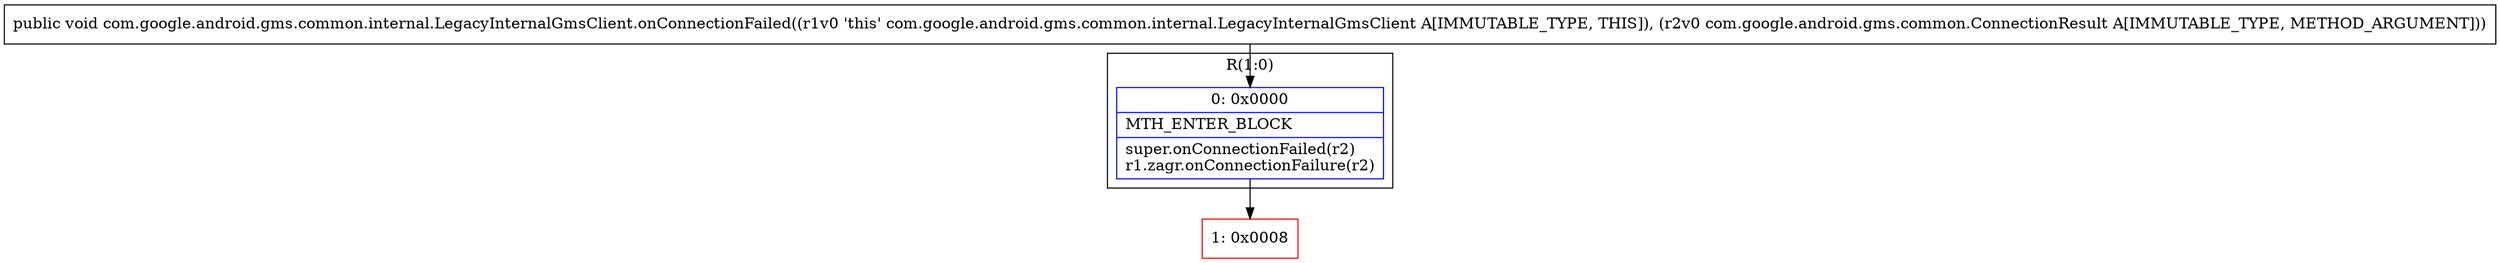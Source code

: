 digraph "CFG forcom.google.android.gms.common.internal.LegacyInternalGmsClient.onConnectionFailed(Lcom\/google\/android\/gms\/common\/ConnectionResult;)V" {
subgraph cluster_Region_1066916254 {
label = "R(1:0)";
node [shape=record,color=blue];
Node_0 [shape=record,label="{0\:\ 0x0000|MTH_ENTER_BLOCK\l|super.onConnectionFailed(r2)\lr1.zagr.onConnectionFailure(r2)\l}"];
}
Node_1 [shape=record,color=red,label="{1\:\ 0x0008}"];
MethodNode[shape=record,label="{public void com.google.android.gms.common.internal.LegacyInternalGmsClient.onConnectionFailed((r1v0 'this' com.google.android.gms.common.internal.LegacyInternalGmsClient A[IMMUTABLE_TYPE, THIS]), (r2v0 com.google.android.gms.common.ConnectionResult A[IMMUTABLE_TYPE, METHOD_ARGUMENT])) }"];
MethodNode -> Node_0;
Node_0 -> Node_1;
}

